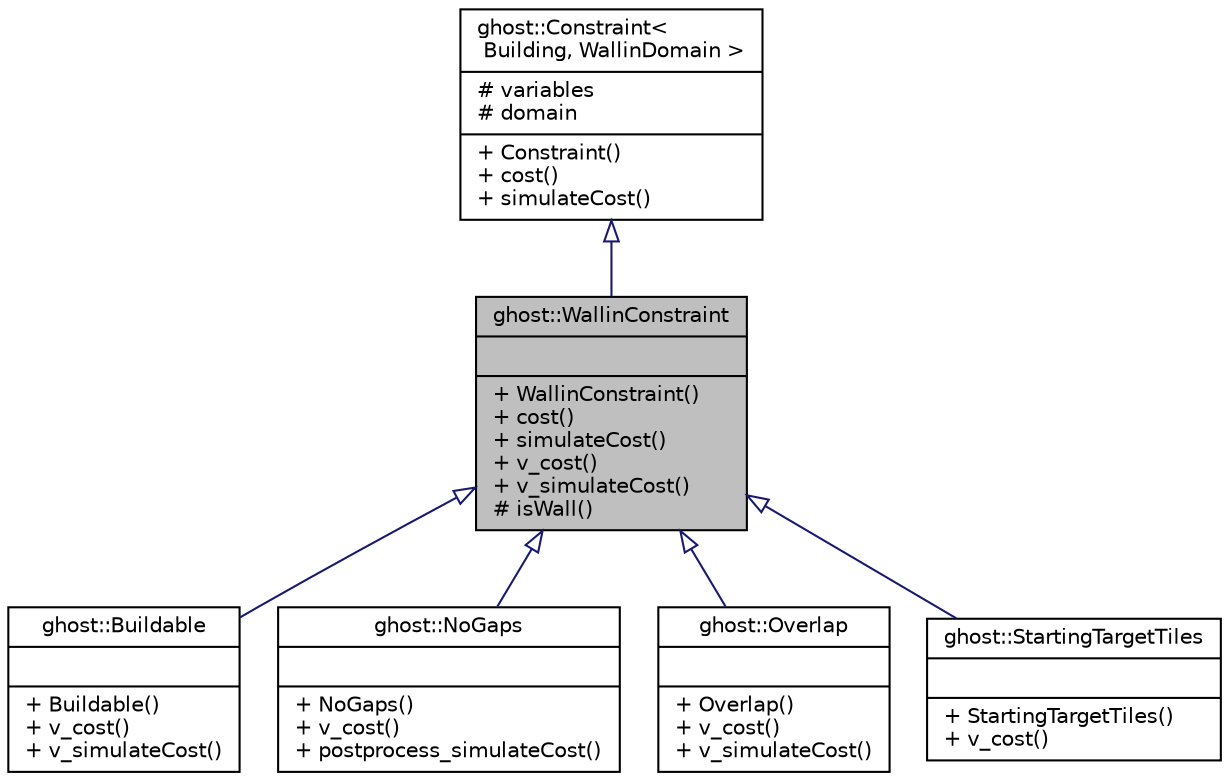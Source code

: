 digraph "ghost::WallinConstraint"
{
  edge [fontname="Helvetica",fontsize="10",labelfontname="Helvetica",labelfontsize="10"];
  node [fontname="Helvetica",fontsize="10",shape=record];
  Node1 [label="{ghost::WallinConstraint\n||+ WallinConstraint()\l+ cost()\l+ simulateCost()\l+ v_cost()\l+ v_simulateCost()\l# isWall()\l}",height=0.2,width=0.4,color="black", fillcolor="grey75", style="filled" fontcolor="black"];
  Node2 -> Node1 [dir="back",color="midnightblue",fontsize="10",style="solid",arrowtail="onormal",fontname="Helvetica"];
  Node2 [label="{ghost::Constraint\<\l Building, WallinDomain \>\n|# variables\l# domain\l|+ Constraint()\l+ cost()\l+ simulateCost()\l}",height=0.2,width=0.4,color="black", fillcolor="white", style="filled",URL="$classghost_1_1Constraint.html"];
  Node1 -> Node3 [dir="back",color="midnightblue",fontsize="10",style="solid",arrowtail="onormal",fontname="Helvetica"];
  Node3 [label="{ghost::Buildable\n||+ Buildable()\l+ v_cost()\l+ v_simulateCost()\l}",height=0.2,width=0.4,color="black", fillcolor="white", style="filled",URL="$classghost_1_1Buildable.html"];
  Node1 -> Node4 [dir="back",color="midnightblue",fontsize="10",style="solid",arrowtail="onormal",fontname="Helvetica"];
  Node4 [label="{ghost::NoGaps\n||+ NoGaps()\l+ v_cost()\l+ postprocess_simulateCost()\l}",height=0.2,width=0.4,color="black", fillcolor="white", style="filled",URL="$classghost_1_1NoGaps.html"];
  Node1 -> Node5 [dir="back",color="midnightblue",fontsize="10",style="solid",arrowtail="onormal",fontname="Helvetica"];
  Node5 [label="{ghost::Overlap\n||+ Overlap()\l+ v_cost()\l+ v_simulateCost()\l}",height=0.2,width=0.4,color="black", fillcolor="white", style="filled",URL="$classghost_1_1Overlap.html"];
  Node1 -> Node6 [dir="back",color="midnightblue",fontsize="10",style="solid",arrowtail="onormal",fontname="Helvetica"];
  Node6 [label="{ghost::StartingTargetTiles\n||+ StartingTargetTiles()\l+ v_cost()\l}",height=0.2,width=0.4,color="black", fillcolor="white", style="filled",URL="$classghost_1_1StartingTargetTiles.html"];
}
